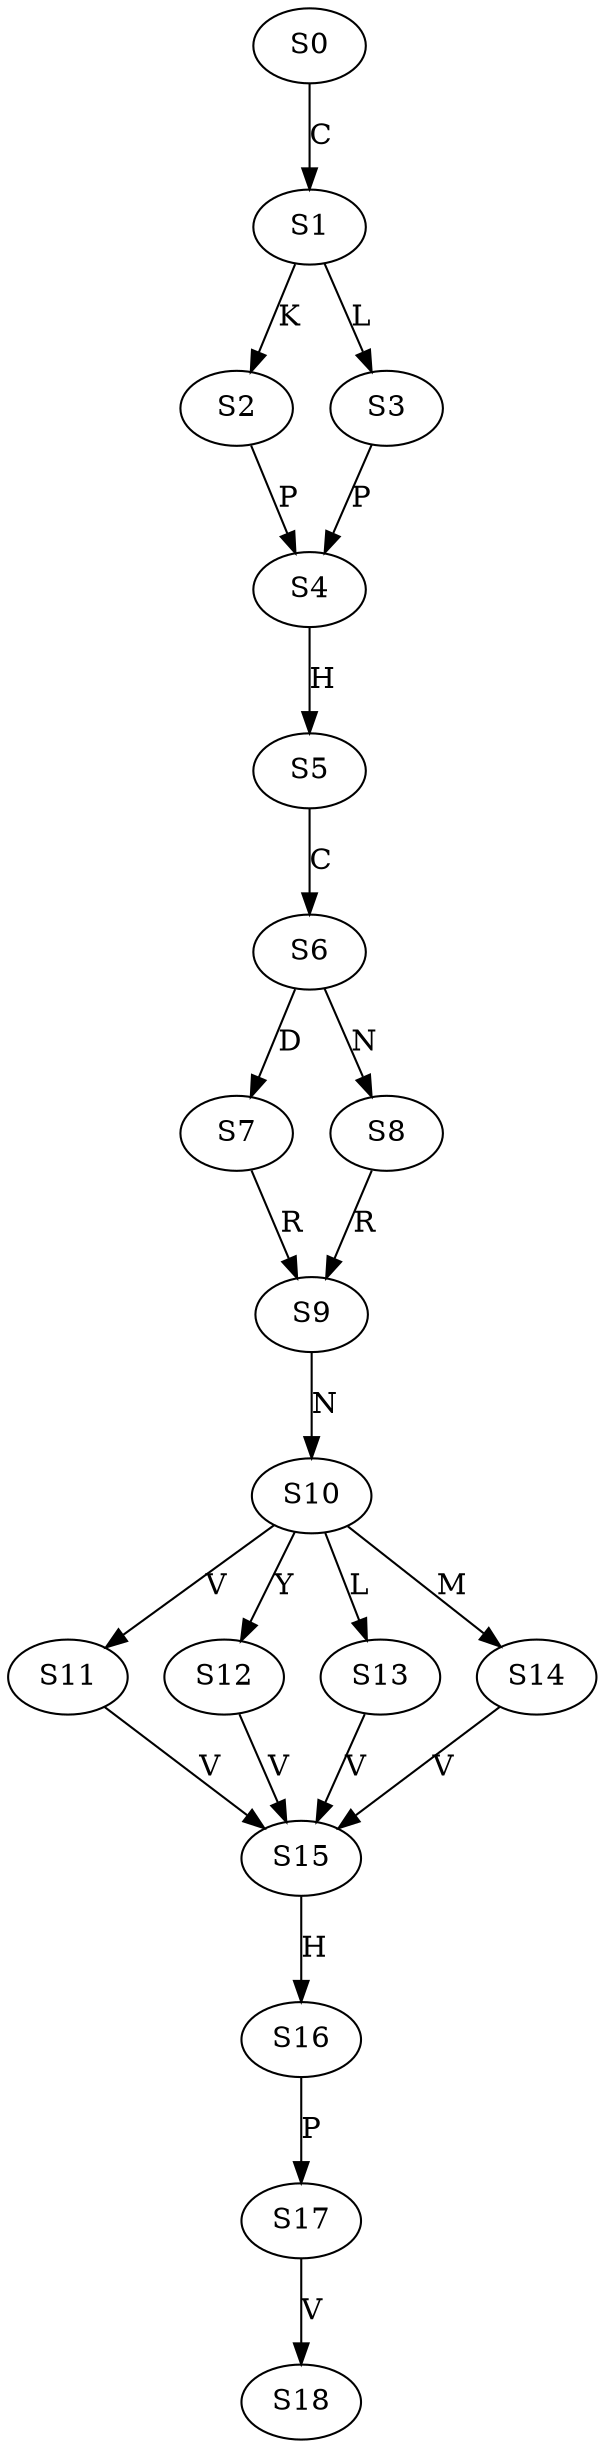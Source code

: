 strict digraph  {
	S0 -> S1 [ label = C ];
	S1 -> S2 [ label = K ];
	S1 -> S3 [ label = L ];
	S2 -> S4 [ label = P ];
	S3 -> S4 [ label = P ];
	S4 -> S5 [ label = H ];
	S5 -> S6 [ label = C ];
	S6 -> S7 [ label = D ];
	S6 -> S8 [ label = N ];
	S7 -> S9 [ label = R ];
	S8 -> S9 [ label = R ];
	S9 -> S10 [ label = N ];
	S10 -> S11 [ label = V ];
	S10 -> S12 [ label = Y ];
	S10 -> S13 [ label = L ];
	S10 -> S14 [ label = M ];
	S11 -> S15 [ label = V ];
	S12 -> S15 [ label = V ];
	S13 -> S15 [ label = V ];
	S14 -> S15 [ label = V ];
	S15 -> S16 [ label = H ];
	S16 -> S17 [ label = P ];
	S17 -> S18 [ label = V ];
}
